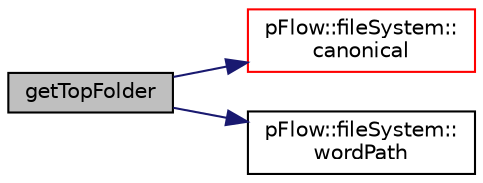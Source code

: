 digraph "getTopFolder"
{
 // LATEX_PDF_SIZE
  edge [fontname="Helvetica",fontsize="10",labelfontname="Helvetica",labelfontsize="10"];
  node [fontname="Helvetica",fontsize="10",shape=record];
  rankdir="LR";
  Node1 [label="getTopFolder",height=0.2,width=0.4,color="black", fillcolor="grey75", style="filled", fontcolor="black",tooltip=" "];
  Node1 -> Node2 [color="midnightblue",fontsize="10",style="solid",fontname="Helvetica"];
  Node2 [label="pFlow::fileSystem::\lcanonical",height=0.2,width=0.4,color="red", fillcolor="white", style="filled",URL="$classpFlow_1_1fileSystem.html#ae314be4455ae76c73ce660e840d0e5cb",tooltip="Canonical path of this (it should exist)"];
  Node1 -> Node5 [color="midnightblue",fontsize="10",style="solid",fontname="Helvetica"];
  Node5 [label="pFlow::fileSystem::\lwordPath",height=0.2,width=0.4,color="black", fillcolor="white", style="filled",URL="$classpFlow_1_1fileSystem.html#ad7cad1b82e1afeea66c2f0649de5d93f",tooltip="Path in word type."];
}
